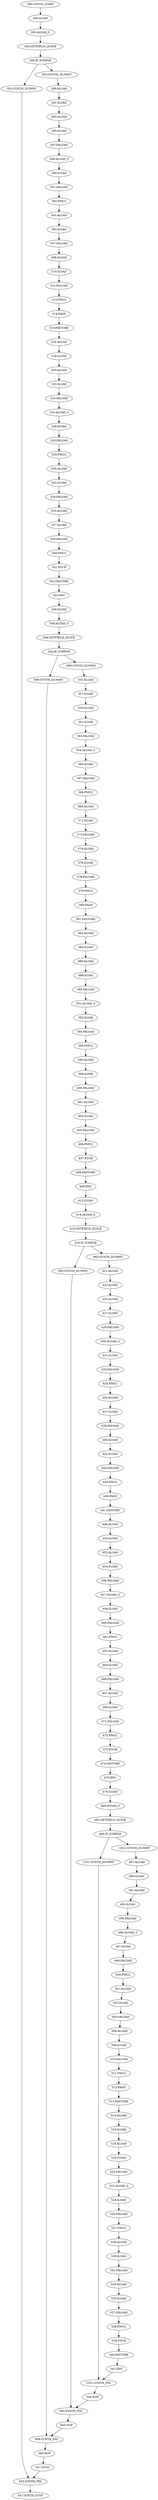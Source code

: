 digraph{
"280:SYNTH_START" -> "280:ILOAD";
"280:ILOAD" -> "282:ALOAD_0";
"282:ALOAD_0" -> "283:GETFIELD_QUICK";
"283:GETFIELD_QUICK" -> "286:IF_ICMPGE";
"286:IF_ICMPGE" -> "833:SYNTH_DUMMY";
"286:IF_ICMPGE" -> "-833:SYNTH_DUMMY";
"833:SYNTH_DUMMY" -> "833:SYNTH_PHI";
"-833:SYNTH_DUMMY" -> "289:ALOAD";
"289:ALOAD" -> "291:ILOAD";
"291:ILOAD" -> "293:ALOAD";
"293:ALOAD" -> "295:ILOAD";
"295:ILOAD" -> "297:FALOAD";
"297:FALOAD" -> "298:ALOAD_3";
"298:ALOAD_3" -> "299:ILOAD";
"299:ILOAD" -> "301:FALOAD";
"301:FALOAD" -> "302:FMUL";
"302:FMUL" -> "303:ALOAD";
"303:ALOAD" -> "305:ILOAD";
"305:ILOAD" -> "307:FALOAD";
"307:FALOAD" -> "308:ALOAD";
"308:ALOAD" -> "310:ILOAD";
"310:ILOAD" -> "312:FALOAD";
"312:FALOAD" -> "313:FMUL";
"313:FMUL" -> "314:FADD";
"314:FADD" -> "315:FASTORE";
"315:FASTORE" -> "316:ALOAD";
"316:ALOAD" -> "318:ILOAD";
"318:ILOAD" -> "320:ALOAD";
"320:ALOAD" -> "322:ILOAD";
"322:ILOAD" -> "324:FALOAD";
"324:FALOAD" -> "325:ALOAD_3";
"325:ALOAD_3" -> "326:ILOAD";
"326:ILOAD" -> "328:FALOAD";
"328:FALOAD" -> "329:FMUL";
"329:FMUL" -> "330:ALOAD";
"330:ALOAD" -> "332:ILOAD";
"332:ILOAD" -> "334:FALOAD";
"334:FALOAD" -> "335:ALOAD";
"335:ALOAD" -> "337:ILOAD";
"337:ILOAD" -> "339:FALOAD";
"339:FALOAD" -> "340:FMUL";
"340:FMUL" -> "341:FSUB";
"341:FSUB" -> "342:FASTORE";
"342:FASTORE" -> "343:IINC";
"343:IINC" -> "346:ILOAD";
"346:ILOAD" -> "348:ALOAD_0";
"348:ALOAD_0" -> "349:GETFIELD_QUICK";
"349:GETFIELD_QUICK" -> "352:IF_ICMPGE";
"352:IF_ICMPGE" -> "899:SYNTH_DUMMY";
"352:IF_ICMPGE" -> "-899:SYNTH_DUMMY";
"899:SYNTH_DUMMY" -> "899:SYNTH_PHI";
"-899:SYNTH_DUMMY" -> "355:ALOAD";
"355:ALOAD" -> "357:ILOAD";
"546:NOP" -> "547:GOTO";
"547:GOTO" -> "833:SYNTH_PHI";
"357:ILOAD" -> "359:ALOAD";
"359:ALOAD" -> "361:ILOAD";
"361:ILOAD" -> "363:FALOAD";
"363:FALOAD" -> "364:ALOAD_3";
"364:ALOAD_3" -> "365:ILOAD";
"365:ILOAD" -> "367:FALOAD";
"367:FALOAD" -> "368:FMUL";
"368:FMUL" -> "369:ALOAD";
"369:ALOAD" -> "371:ILOAD";
"371:ILOAD" -> "373:FALOAD";
"373:FALOAD" -> "374:ALOAD";
"374:ALOAD" -> "376:ILOAD";
"376:ILOAD" -> "378:FALOAD";
"378:FALOAD" -> "379:FMUL";
"379:FMUL" -> "380:FADD";
"380:FADD" -> "381:FASTORE";
"381:FASTORE" -> "382:ALOAD";
"382:ALOAD" -> "384:ILOAD";
"384:ILOAD" -> "386:ALOAD";
"386:ALOAD" -> "388:ILOAD";
"388:ILOAD" -> "390:FALOAD";
"390:FALOAD" -> "391:ALOAD_3";
"391:ALOAD_3" -> "392:ILOAD";
"392:ILOAD" -> "394:FALOAD";
"394:FALOAD" -> "395:FMUL";
"395:FMUL" -> "396:ALOAD";
"396:ALOAD" -> "398:ILOAD";
"398:ILOAD" -> "400:FALOAD";
"400:FALOAD" -> "401:ALOAD";
"401:ALOAD" -> "403:ILOAD";
"403:ILOAD" -> "405:FALOAD";
"405:FALOAD" -> "406:FMUL";
"406:FMUL" -> "407:FSUB";
"407:FSUB" -> "408:FASTORE";
"408:FASTORE" -> "409:IINC";
"409:IINC" -> "412:ILOAD";
"412:ILOAD" -> "414:ALOAD_0";
"414:ALOAD_0" -> "415:GETFIELD_QUICK";
"415:GETFIELD_QUICK" -> "418:IF_ICMPGE";
"418:IF_ICMPGE" -> "965:SYNTH_DUMMY";
"418:IF_ICMPGE" -> "-965:SYNTH_DUMMY";
"965:SYNTH_DUMMY" -> "965:SYNTH_PHI";
"-965:SYNTH_DUMMY" -> "421:ALOAD";
"421:ALOAD" -> "423:ILOAD";
"545:NOP" -> "899:SYNTH_PHI";
"423:ILOAD" -> "425:ALOAD";
"425:ALOAD" -> "427:ILOAD";
"427:ILOAD" -> "429:FALOAD";
"429:FALOAD" -> "430:ALOAD_3";
"430:ALOAD_3" -> "431:ILOAD";
"431:ILOAD" -> "433:FALOAD";
"433:FALOAD" -> "434:FMUL";
"434:FMUL" -> "435:ALOAD";
"435:ALOAD" -> "437:ILOAD";
"437:ILOAD" -> "439:FALOAD";
"439:FALOAD" -> "440:ALOAD";
"440:ALOAD" -> "442:ILOAD";
"442:ILOAD" -> "444:FALOAD";
"444:FALOAD" -> "445:FMUL";
"445:FMUL" -> "446:FADD";
"446:FADD" -> "447:FASTORE";
"447:FASTORE" -> "448:ALOAD";
"448:ALOAD" -> "450:ILOAD";
"450:ILOAD" -> "452:ALOAD";
"452:ALOAD" -> "454:ILOAD";
"454:ILOAD" -> "456:FALOAD";
"456:FALOAD" -> "457:ALOAD_3";
"457:ALOAD_3" -> "458:ILOAD";
"458:ILOAD" -> "460:FALOAD";
"460:FALOAD" -> "461:FMUL";
"461:FMUL" -> "462:ALOAD";
"462:ALOAD" -> "464:ILOAD";
"464:ILOAD" -> "466:FALOAD";
"466:FALOAD" -> "467:ALOAD";
"467:ALOAD" -> "469:ILOAD";
"469:ILOAD" -> "471:FALOAD";
"471:FALOAD" -> "472:FMUL";
"472:FMUL" -> "473:FSUB";
"473:FSUB" -> "474:FASTORE";
"474:FASTORE" -> "475:IINC";
"475:IINC" -> "478:ILOAD";
"478:ILOAD" -> "480:ALOAD_0";
"480:ALOAD_0" -> "481:GETFIELD_QUICK";
"481:GETFIELD_QUICK" -> "484:IF_ICMPGE";
"484:IF_ICMPGE" -> "1031:SYNTH_DUMMY";
"484:IF_ICMPGE" -> "-1031:SYNTH_DUMMY";
"1031:SYNTH_DUMMY" -> "1031:SYNTH_PHI";
"-1031:SYNTH_DUMMY" -> "487:ALOAD";
"487:ALOAD" -> "489:ILOAD";
"544:NOP" -> "965:SYNTH_PHI";
"489:ILOAD" -> "491:ALOAD";
"491:ALOAD" -> "493:ILOAD";
"493:ILOAD" -> "495:FALOAD";
"495:FALOAD" -> "496:ALOAD_3";
"496:ALOAD_3" -> "497:ILOAD";
"497:ILOAD" -> "499:FALOAD";
"499:FALOAD" -> "500:FMUL";
"500:FMUL" -> "501:ALOAD";
"501:ALOAD" -> "503:ILOAD";
"503:ILOAD" -> "505:FALOAD";
"505:FALOAD" -> "506:ALOAD";
"506:ALOAD" -> "508:ILOAD";
"508:ILOAD" -> "510:FALOAD";
"510:FALOAD" -> "511:FMUL";
"511:FMUL" -> "512:FADD";
"512:FADD" -> "513:FASTORE";
"513:FASTORE" -> "514:ALOAD";
"514:ALOAD" -> "516:ILOAD";
"516:ILOAD" -> "518:ALOAD";
"518:ALOAD" -> "520:ILOAD";
"520:ILOAD" -> "522:FALOAD";
"522:FALOAD" -> "523:ALOAD_3";
"523:ALOAD_3" -> "524:ILOAD";
"524:ILOAD" -> "526:FALOAD";
"526:FALOAD" -> "527:FMUL";
"527:FMUL" -> "528:ALOAD";
"528:ALOAD" -> "530:ILOAD";
"530:ILOAD" -> "532:FALOAD";
"532:FALOAD" -> "533:ALOAD";
"533:ALOAD" -> "535:ILOAD";
"535:ILOAD" -> "537:FALOAD";
"537:FALOAD" -> "538:FMUL";
"538:FMUL" -> "539:FSUB";
"539:FSUB" -> "540:FASTORE";
"540:FASTORE" -> "541:IINC";
"541:IINC" -> "1031:SYNTH_PHI";
"1031:SYNTH_PHI" -> "544:NOP";
"965:SYNTH_PHI" -> "545:NOP";
"899:SYNTH_PHI" -> "546:NOP";
"833:SYNTH_PHI" -> "547:SYNTH_STOP";
}